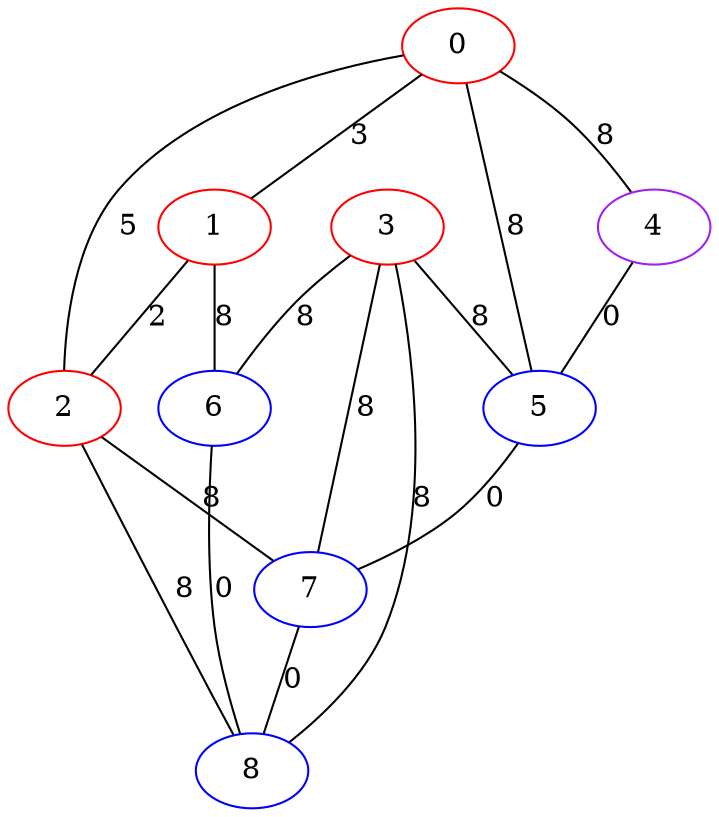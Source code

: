 graph "" {
0 [color=red, weight=1];
1 [color=red, weight=1];
2 [color=red, weight=1];
3 [color=red, weight=1];
4 [color=purple, weight=4];
5 [color=blue, weight=3];
6 [color=blue, weight=3];
7 [color=blue, weight=3];
8 [color=blue, weight=3];
0 -- 1  [key=0, label=3];
0 -- 2  [key=0, label=5];
0 -- 4  [key=0, label=8];
0 -- 5  [key=0, label=8];
1 -- 2  [key=0, label=2];
1 -- 6  [key=0, label=8];
2 -- 8  [key=0, label=8];
2 -- 7  [key=0, label=8];
3 -- 8  [key=0, label=8];
3 -- 5  [key=0, label=8];
3 -- 6  [key=0, label=8];
3 -- 7  [key=0, label=8];
4 -- 5  [key=0, label=0];
5 -- 7  [key=0, label=0];
6 -- 8  [key=0, label=0];
7 -- 8  [key=0, label=0];
}
